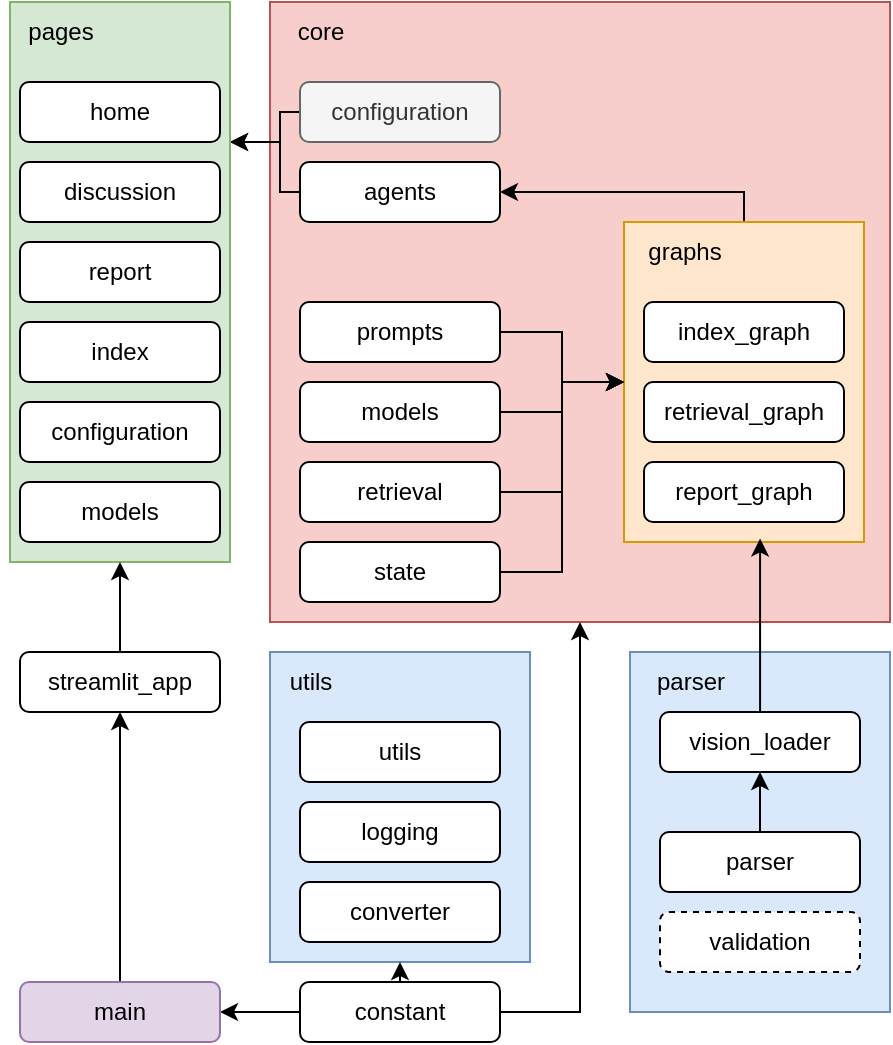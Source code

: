 <mxfile version="28.0.5">
  <diagram name="Page-1" id="irK6IaO30Zjazf4LJ8la">
    <mxGraphModel dx="1182" dy="627" grid="1" gridSize="10" guides="1" tooltips="1" connect="1" arrows="1" fold="1" page="1" pageScale="1" pageWidth="850" pageHeight="1100" math="0" shadow="0">
      <root>
        <mxCell id="0" />
        <mxCell id="1" parent="0" />
        <mxCell id="KT83eKSJZBMpwm8CYjqK-1" value="" style="rounded=0;whiteSpace=wrap;html=1;fillColor=#f8cecc;strokeColor=#b85450;" vertex="1" parent="1">
          <mxGeometry x="315" y="70" width="310" height="310" as="geometry" />
        </mxCell>
        <mxCell id="KT83eKSJZBMpwm8CYjqK-2" value="&lt;div&gt;core&lt;/div&gt;" style="text;html=1;align=center;verticalAlign=middle;resizable=0;points=[];autosize=1;strokeColor=none;fillColor=none;" vertex="1" parent="1">
          <mxGeometry x="315" y="70" width="50" height="30" as="geometry" />
        </mxCell>
        <mxCell id="KT83eKSJZBMpwm8CYjqK-3" style="edgeStyle=orthogonalEdgeStyle;rounded=0;orthogonalLoop=1;jettySize=auto;html=1;entryX=1;entryY=0.5;entryDx=0;entryDy=0;exitX=0.5;exitY=0;exitDx=0;exitDy=0;" edge="1" parent="1" source="KT83eKSJZBMpwm8CYjqK-4" target="KT83eKSJZBMpwm8CYjqK-10">
          <mxGeometry relative="1" as="geometry">
            <Array as="points">
              <mxPoint x="552" y="165" />
            </Array>
          </mxGeometry>
        </mxCell>
        <mxCell id="KT83eKSJZBMpwm8CYjqK-4" value="&lt;br&gt;&lt;div&gt;&lt;br&gt;&lt;/div&gt;" style="rounded=0;whiteSpace=wrap;html=1;fillColor=#ffe6cc;strokeColor=#d79b00;" vertex="1" parent="1">
          <mxGeometry x="492" y="180" width="120" height="160" as="geometry" />
        </mxCell>
        <mxCell id="KT83eKSJZBMpwm8CYjqK-5" value="graphs" style="text;html=1;align=center;verticalAlign=middle;resizable=0;points=[];autosize=1;strokeColor=none;fillColor=none;" vertex="1" parent="1">
          <mxGeometry x="492" y="180" width="60" height="30" as="geometry" />
        </mxCell>
        <mxCell id="KT83eKSJZBMpwm8CYjqK-6" value="index_graph" style="rounded=1;whiteSpace=wrap;html=1;" vertex="1" parent="1">
          <mxGeometry x="502" y="220" width="100" height="30" as="geometry" />
        </mxCell>
        <mxCell id="KT83eKSJZBMpwm8CYjqK-7" value="retrieval_graph" style="rounded=1;whiteSpace=wrap;html=1;" vertex="1" parent="1">
          <mxGeometry x="502" y="260" width="100" height="30" as="geometry" />
        </mxCell>
        <mxCell id="KT83eKSJZBMpwm8CYjqK-8" value="report_graph" style="rounded=1;whiteSpace=wrap;html=1;" vertex="1" parent="1">
          <mxGeometry x="502" y="300" width="100" height="30" as="geometry" />
        </mxCell>
        <mxCell id="KT83eKSJZBMpwm8CYjqK-9" style="edgeStyle=orthogonalEdgeStyle;rounded=0;orthogonalLoop=1;jettySize=auto;html=1;entryX=1;entryY=0.25;entryDx=0;entryDy=0;" edge="1" parent="1" source="KT83eKSJZBMpwm8CYjqK-10" target="KT83eKSJZBMpwm8CYjqK-36">
          <mxGeometry relative="1" as="geometry">
            <Array as="points">
              <mxPoint x="320" y="165" />
              <mxPoint x="320" y="140" />
            </Array>
          </mxGeometry>
        </mxCell>
        <mxCell id="KT83eKSJZBMpwm8CYjqK-10" value="&lt;div&gt;agents&lt;/div&gt;" style="rounded=1;whiteSpace=wrap;html=1;" vertex="1" parent="1">
          <mxGeometry x="330" y="150" width="100" height="30" as="geometry" />
        </mxCell>
        <mxCell id="KT83eKSJZBMpwm8CYjqK-11" style="edgeStyle=orthogonalEdgeStyle;rounded=0;orthogonalLoop=1;jettySize=auto;html=1;entryX=1;entryY=0.25;entryDx=0;entryDy=0;" edge="1" parent="1" source="KT83eKSJZBMpwm8CYjqK-12" target="KT83eKSJZBMpwm8CYjqK-36">
          <mxGeometry relative="1" as="geometry">
            <Array as="points">
              <mxPoint x="320" y="125" />
              <mxPoint x="320" y="140" />
            </Array>
          </mxGeometry>
        </mxCell>
        <mxCell id="KT83eKSJZBMpwm8CYjqK-12" value="configuration" style="rounded=1;whiteSpace=wrap;html=1;fillColor=#f5f5f5;fontColor=#333333;strokeColor=#666666;" vertex="1" parent="1">
          <mxGeometry x="330" y="110" width="100" height="30" as="geometry" />
        </mxCell>
        <mxCell id="KT83eKSJZBMpwm8CYjqK-13" style="edgeStyle=orthogonalEdgeStyle;rounded=0;orthogonalLoop=1;jettySize=auto;html=1;entryX=0;entryY=0.5;entryDx=0;entryDy=0;" edge="1" parent="1" source="KT83eKSJZBMpwm8CYjqK-14" target="KT83eKSJZBMpwm8CYjqK-4">
          <mxGeometry relative="1" as="geometry" />
        </mxCell>
        <mxCell id="KT83eKSJZBMpwm8CYjqK-14" value="models" style="rounded=1;whiteSpace=wrap;html=1;" vertex="1" parent="1">
          <mxGeometry x="330" y="260" width="100" height="30" as="geometry" />
        </mxCell>
        <mxCell id="KT83eKSJZBMpwm8CYjqK-15" style="edgeStyle=orthogonalEdgeStyle;rounded=0;orthogonalLoop=1;jettySize=auto;html=1;entryX=0;entryY=0.5;entryDx=0;entryDy=0;" edge="1" parent="1" source="KT83eKSJZBMpwm8CYjqK-16" target="KT83eKSJZBMpwm8CYjqK-4">
          <mxGeometry relative="1" as="geometry" />
        </mxCell>
        <mxCell id="KT83eKSJZBMpwm8CYjqK-16" value="retrieval" style="rounded=1;whiteSpace=wrap;html=1;" vertex="1" parent="1">
          <mxGeometry x="330" y="300" width="100" height="30" as="geometry" />
        </mxCell>
        <mxCell id="KT83eKSJZBMpwm8CYjqK-17" style="edgeStyle=orthogonalEdgeStyle;rounded=0;orthogonalLoop=1;jettySize=auto;html=1;entryX=0;entryY=0.5;entryDx=0;entryDy=0;" edge="1" parent="1" source="KT83eKSJZBMpwm8CYjqK-18" target="KT83eKSJZBMpwm8CYjqK-4">
          <mxGeometry relative="1" as="geometry" />
        </mxCell>
        <mxCell id="KT83eKSJZBMpwm8CYjqK-18" value="state" style="rounded=1;whiteSpace=wrap;html=1;" vertex="1" parent="1">
          <mxGeometry x="330" y="340" width="100" height="30" as="geometry" />
        </mxCell>
        <mxCell id="KT83eKSJZBMpwm8CYjqK-19" value="" style="rounded=0;whiteSpace=wrap;html=1;fillColor=#dae8fc;strokeColor=#6c8ebf;" vertex="1" parent="1">
          <mxGeometry x="495" y="395" width="130" height="180" as="geometry" />
        </mxCell>
        <mxCell id="KT83eKSJZBMpwm8CYjqK-20" value="&lt;div&gt;parser&lt;/div&gt;" style="text;html=1;align=center;verticalAlign=middle;resizable=0;points=[];autosize=1;strokeColor=none;fillColor=none;" vertex="1" parent="1">
          <mxGeometry x="495" y="395" width="60" height="30" as="geometry" />
        </mxCell>
        <mxCell id="KT83eKSJZBMpwm8CYjqK-22" value="vision_loader" style="rounded=1;whiteSpace=wrap;html=1;" vertex="1" parent="1">
          <mxGeometry x="510" y="425" width="100" height="30" as="geometry" />
        </mxCell>
        <mxCell id="KT83eKSJZBMpwm8CYjqK-23" style="edgeStyle=orthogonalEdgeStyle;rounded=0;orthogonalLoop=1;jettySize=auto;html=1;entryX=0.5;entryY=1;entryDx=0;entryDy=0;" edge="1" parent="1" source="KT83eKSJZBMpwm8CYjqK-24" target="KT83eKSJZBMpwm8CYjqK-22">
          <mxGeometry relative="1" as="geometry" />
        </mxCell>
        <mxCell id="KT83eKSJZBMpwm8CYjqK-24" value="parser" style="rounded=1;whiteSpace=wrap;html=1;" vertex="1" parent="1">
          <mxGeometry x="510" y="485" width="100" height="30" as="geometry" />
        </mxCell>
        <mxCell id="KT83eKSJZBMpwm8CYjqK-25" value="validation" style="rounded=1;whiteSpace=wrap;html=1;dashed=1;" vertex="1" parent="1">
          <mxGeometry x="510" y="525" width="100" height="30" as="geometry" />
        </mxCell>
        <mxCell id="KT83eKSJZBMpwm8CYjqK-26" value="" style="rounded=0;whiteSpace=wrap;html=1;fillColor=#dae8fc;strokeColor=#6c8ebf;" vertex="1" parent="1">
          <mxGeometry x="315" y="395" width="130" height="155" as="geometry" />
        </mxCell>
        <mxCell id="KT83eKSJZBMpwm8CYjqK-27" value="utils" style="text;html=1;align=center;verticalAlign=middle;resizable=0;points=[];autosize=1;strokeColor=none;fillColor=none;" vertex="1" parent="1">
          <mxGeometry x="315" y="395" width="40" height="30" as="geometry" />
        </mxCell>
        <mxCell id="KT83eKSJZBMpwm8CYjqK-28" value="utils" style="rounded=1;whiteSpace=wrap;html=1;" vertex="1" parent="1">
          <mxGeometry x="330" y="430" width="100" height="30" as="geometry" />
        </mxCell>
        <mxCell id="KT83eKSJZBMpwm8CYjqK-29" style="edgeStyle=orthogonalEdgeStyle;rounded=0;orthogonalLoop=1;jettySize=auto;html=1;entryX=1;entryY=0.5;entryDx=0;entryDy=0;" edge="1" parent="1" source="KT83eKSJZBMpwm8CYjqK-31" target="KT83eKSJZBMpwm8CYjqK-44">
          <mxGeometry relative="1" as="geometry" />
        </mxCell>
        <mxCell id="KT83eKSJZBMpwm8CYjqK-30" style="edgeStyle=orthogonalEdgeStyle;rounded=0;orthogonalLoop=1;jettySize=auto;html=1;entryX=0.5;entryY=1;entryDx=0;entryDy=0;" edge="1" parent="1" source="KT83eKSJZBMpwm8CYjqK-31" target="KT83eKSJZBMpwm8CYjqK-1">
          <mxGeometry relative="1" as="geometry">
            <Array as="points">
              <mxPoint x="470" y="575" />
            </Array>
          </mxGeometry>
        </mxCell>
        <mxCell id="KT83eKSJZBMpwm8CYjqK-31" value="constant" style="rounded=1;whiteSpace=wrap;html=1;" vertex="1" parent="1">
          <mxGeometry x="330" y="560" width="100" height="30" as="geometry" />
        </mxCell>
        <mxCell id="KT83eKSJZBMpwm8CYjqK-32" style="edgeStyle=orthogonalEdgeStyle;rounded=0;orthogonalLoop=1;jettySize=auto;html=1;entryX=0;entryY=0.5;entryDx=0;entryDy=0;" edge="1" parent="1" source="KT83eKSJZBMpwm8CYjqK-33" target="KT83eKSJZBMpwm8CYjqK-4">
          <mxGeometry relative="1" as="geometry" />
        </mxCell>
        <mxCell id="KT83eKSJZBMpwm8CYjqK-33" value="prompts" style="rounded=1;whiteSpace=wrap;html=1;" vertex="1" parent="1">
          <mxGeometry x="330" y="220" width="100" height="30" as="geometry" />
        </mxCell>
        <mxCell id="KT83eKSJZBMpwm8CYjqK-34" value="converter" style="rounded=1;whiteSpace=wrap;html=1;" vertex="1" parent="1">
          <mxGeometry x="330" y="510" width="100" height="30" as="geometry" />
        </mxCell>
        <mxCell id="KT83eKSJZBMpwm8CYjqK-35" value="logging" style="rounded=1;whiteSpace=wrap;html=1;" vertex="1" parent="1">
          <mxGeometry x="330" y="470" width="100" height="30" as="geometry" />
        </mxCell>
        <mxCell id="KT83eKSJZBMpwm8CYjqK-36" value="" style="rounded=0;whiteSpace=wrap;html=1;fillColor=#d5e8d4;strokeColor=#82b366;" vertex="1" parent="1">
          <mxGeometry x="185" y="70" width="110" height="280" as="geometry" />
        </mxCell>
        <mxCell id="KT83eKSJZBMpwm8CYjqK-37" value="pages" style="text;html=1;align=center;verticalAlign=middle;resizable=0;points=[];autosize=1;strokeColor=none;fillColor=none;" vertex="1" parent="1">
          <mxGeometry x="180" y="70" width="60" height="30" as="geometry" />
        </mxCell>
        <mxCell id="KT83eKSJZBMpwm8CYjqK-38" value="discussion" style="rounded=1;whiteSpace=wrap;html=1;" vertex="1" parent="1">
          <mxGeometry x="190" y="150" width="100" height="30" as="geometry" />
        </mxCell>
        <mxCell id="KT83eKSJZBMpwm8CYjqK-39" value="report" style="rounded=1;whiteSpace=wrap;html=1;" vertex="1" parent="1">
          <mxGeometry x="190" y="190" width="100" height="30" as="geometry" />
        </mxCell>
        <mxCell id="KT83eKSJZBMpwm8CYjqK-40" value="index" style="rounded=1;whiteSpace=wrap;html=1;" vertex="1" parent="1">
          <mxGeometry x="190" y="230" width="100" height="30" as="geometry" />
        </mxCell>
        <mxCell id="KT83eKSJZBMpwm8CYjqK-41" value="configuration" style="rounded=1;whiteSpace=wrap;html=1;" vertex="1" parent="1">
          <mxGeometry x="190" y="270" width="100" height="30" as="geometry" />
        </mxCell>
        <mxCell id="KT83eKSJZBMpwm8CYjqK-42" value="models" style="rounded=1;whiteSpace=wrap;html=1;" vertex="1" parent="1">
          <mxGeometry x="190" y="310" width="100" height="30" as="geometry" />
        </mxCell>
        <mxCell id="KT83eKSJZBMpwm8CYjqK-43" style="edgeStyle=orthogonalEdgeStyle;rounded=0;orthogonalLoop=1;jettySize=auto;html=1;entryX=0.5;entryY=1;entryDx=0;entryDy=0;" edge="1" parent="1" source="KT83eKSJZBMpwm8CYjqK-44" target="KT83eKSJZBMpwm8CYjqK-46">
          <mxGeometry relative="1" as="geometry" />
        </mxCell>
        <mxCell id="KT83eKSJZBMpwm8CYjqK-44" value="main" style="rounded=1;whiteSpace=wrap;html=1;fillColor=#e1d5e7;strokeColor=#9673a6;" vertex="1" parent="1">
          <mxGeometry x="190" y="560" width="100" height="30" as="geometry" />
        </mxCell>
        <mxCell id="KT83eKSJZBMpwm8CYjqK-45" style="edgeStyle=orthogonalEdgeStyle;rounded=0;orthogonalLoop=1;jettySize=auto;html=1;entryX=0.5;entryY=1;entryDx=0;entryDy=0;" edge="1" parent="1" source="KT83eKSJZBMpwm8CYjqK-46" target="KT83eKSJZBMpwm8CYjqK-36">
          <mxGeometry relative="1" as="geometry" />
        </mxCell>
        <mxCell id="KT83eKSJZBMpwm8CYjqK-46" value="streamlit_app" style="rounded=1;whiteSpace=wrap;html=1;" vertex="1" parent="1">
          <mxGeometry x="190" y="395" width="100" height="30" as="geometry" />
        </mxCell>
        <mxCell id="KT83eKSJZBMpwm8CYjqK-47" style="edgeStyle=orthogonalEdgeStyle;rounded=0;orthogonalLoop=1;jettySize=auto;html=1;entryX=0.5;entryY=1;entryDx=0;entryDy=0;" edge="1" parent="1" source="KT83eKSJZBMpwm8CYjqK-31" target="KT83eKSJZBMpwm8CYjqK-26">
          <mxGeometry relative="1" as="geometry">
            <Array as="points">
              <mxPoint x="385" y="560" />
              <mxPoint x="385" y="560" />
            </Array>
          </mxGeometry>
        </mxCell>
        <mxCell id="KT83eKSJZBMpwm8CYjqK-48" value="home" style="rounded=1;whiteSpace=wrap;html=1;" vertex="1" parent="1">
          <mxGeometry x="190" y="110" width="100" height="30" as="geometry" />
        </mxCell>
        <mxCell id="KT83eKSJZBMpwm8CYjqK-49" style="edgeStyle=orthogonalEdgeStyle;rounded=0;orthogonalLoop=1;jettySize=auto;html=1;entryX=0.567;entryY=0.989;entryDx=0;entryDy=0;entryPerimeter=0;" edge="1" parent="1" source="KT83eKSJZBMpwm8CYjqK-22" target="KT83eKSJZBMpwm8CYjqK-4">
          <mxGeometry relative="1" as="geometry" />
        </mxCell>
      </root>
    </mxGraphModel>
  </diagram>
</mxfile>
